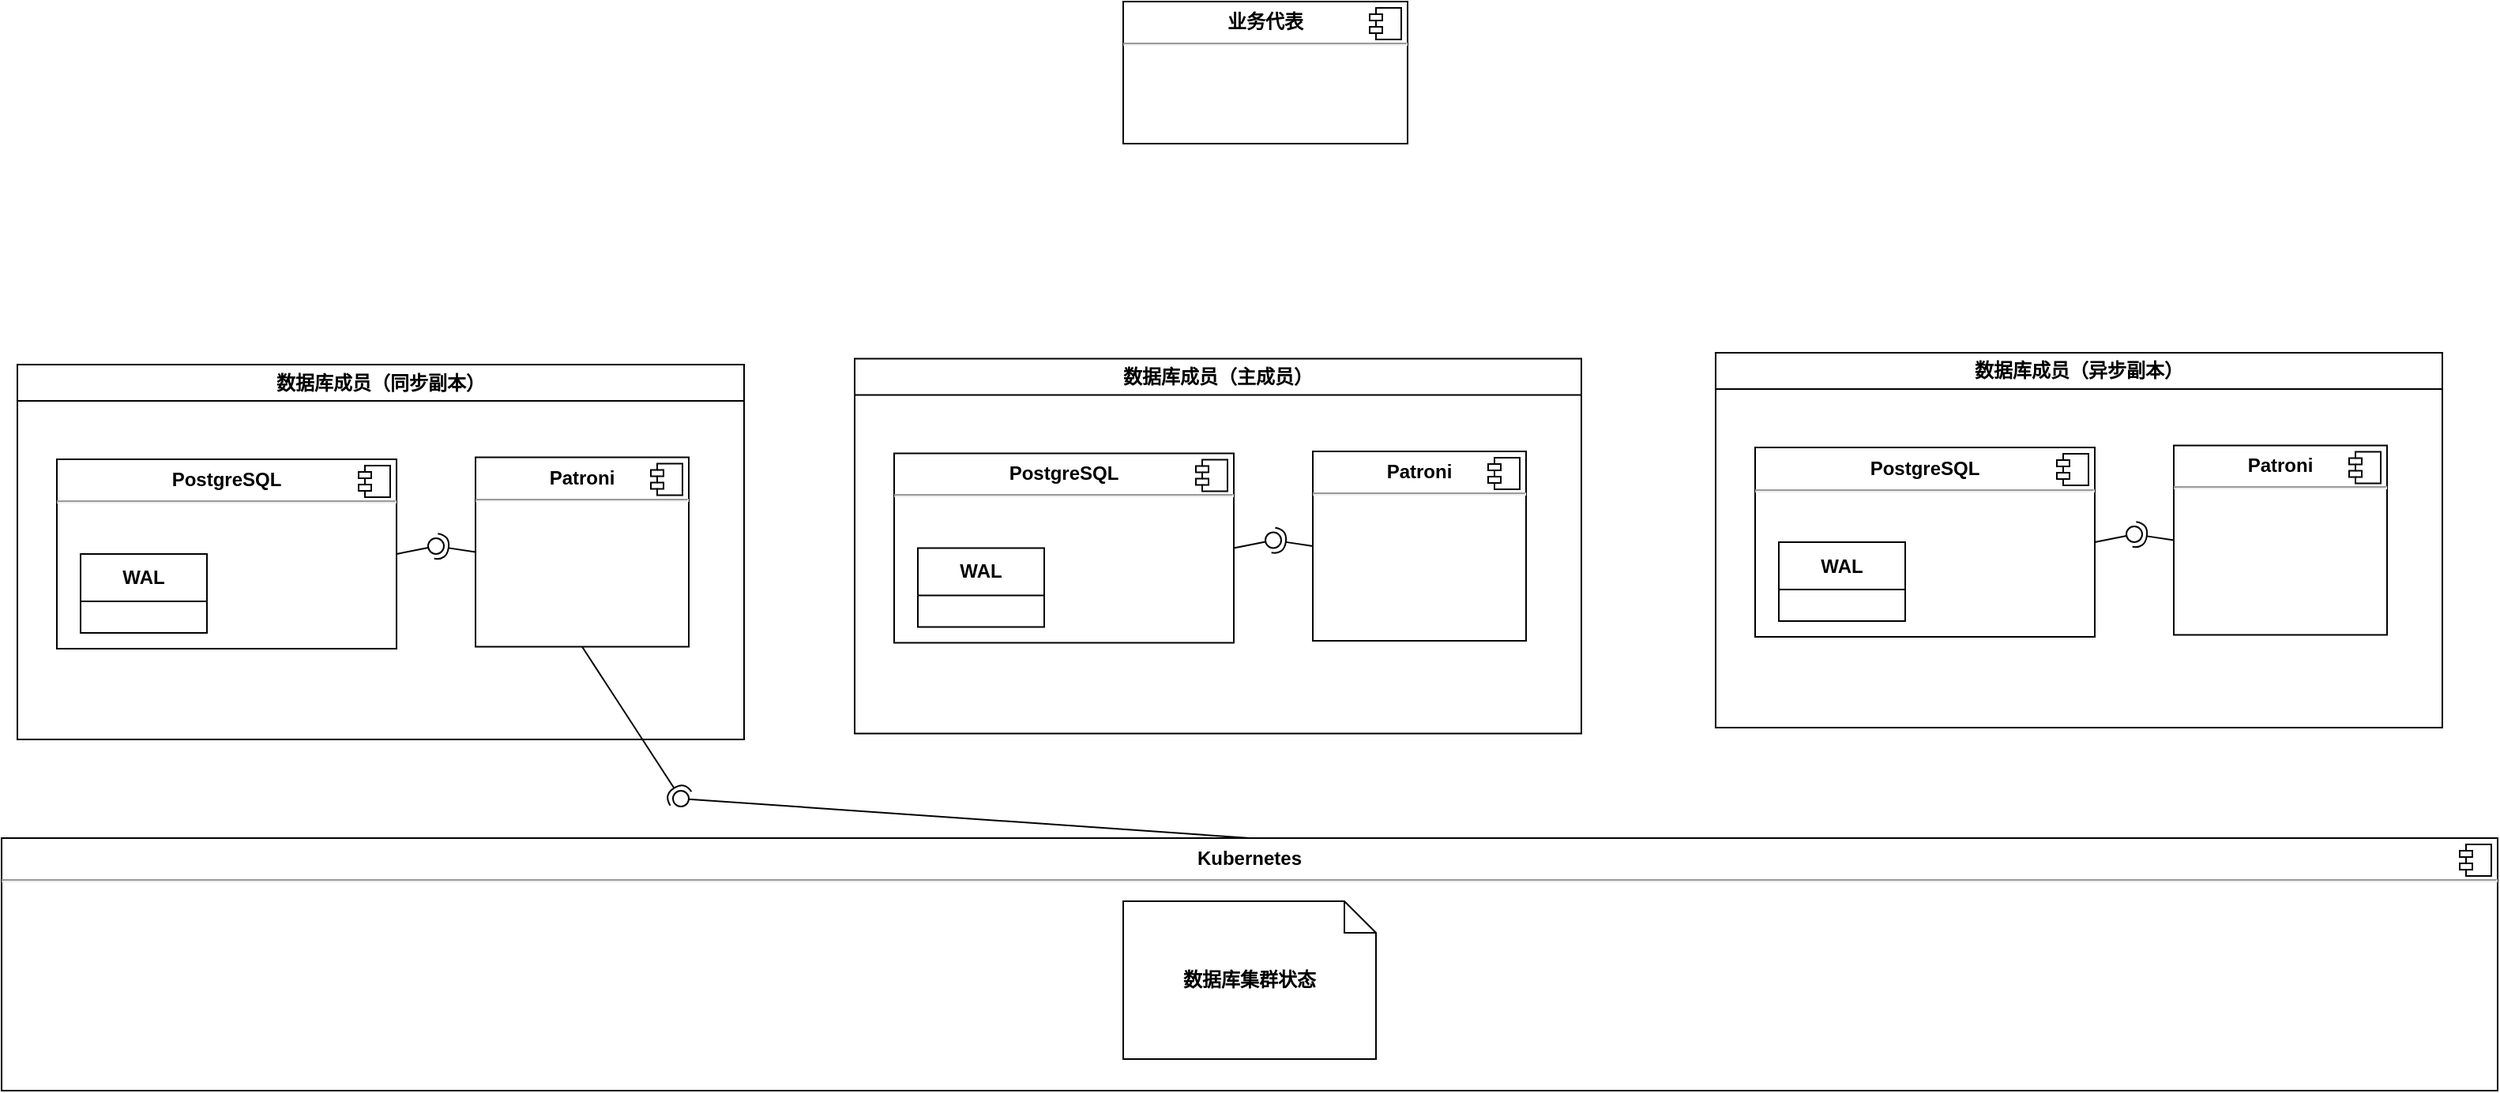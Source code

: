 <mxfile version="21.7.5" type="github" pages="2">
  <diagram id="lq6736zTe4cd_HC939j5" name="系统上下文">
    <mxGraphModel dx="584" dy="798" grid="1" gridSize="10" guides="1" tooltips="1" connect="1" arrows="1" fold="1" page="1" pageScale="1" pageWidth="850" pageHeight="1100" math="0" shadow="0">
      <root>
        <mxCell id="0" />
        <mxCell id="1" parent="0" />
        <mxCell id="knS0cDq_Psqwf_nxolAt-1" value="&lt;p style=&quot;margin:0px;margin-top:6px;text-align:center;&quot;&gt;业务代表&lt;/p&gt;&lt;hr&gt;&lt;p style=&quot;margin:0px;margin-left:8px;&quot;&gt;&lt;br&gt;&lt;/p&gt;" style="align=left;overflow=fill;html=1;dropTarget=0;whiteSpace=wrap;fontStyle=1" parent="1" vertex="1">
          <mxGeometry x="1750" y="20" width="180" height="90" as="geometry" />
        </mxCell>
        <mxCell id="knS0cDq_Psqwf_nxolAt-2" value="" style="shape=component;jettyWidth=8;jettyHeight=4;fontStyle=1" parent="knS0cDq_Psqwf_nxolAt-1" vertex="1">
          <mxGeometry x="1" width="20" height="20" relative="1" as="geometry">
            <mxPoint x="-24" y="4" as="offset" />
          </mxGeometry>
        </mxCell>
        <mxCell id="knS0cDq_Psqwf_nxolAt-10" value="&lt;p style=&quot;margin:0px;margin-top:6px;text-align:center;&quot;&gt;Kubernetes&lt;/p&gt;&lt;hr&gt;&lt;p style=&quot;margin:0px;margin-left:8px;&quot;&gt;&lt;br&gt;&lt;/p&gt;" style="align=left;overflow=fill;html=1;dropTarget=0;whiteSpace=wrap;fontStyle=1" parent="1" vertex="1">
          <mxGeometry x="1040" y="550" width="1580" height="160" as="geometry" />
        </mxCell>
        <mxCell id="knS0cDq_Psqwf_nxolAt-11" value="" style="shape=component;jettyWidth=8;jettyHeight=4;fontStyle=1" parent="knS0cDq_Psqwf_nxolAt-10" vertex="1">
          <mxGeometry x="1" width="20" height="20" relative="1" as="geometry">
            <mxPoint x="-24" y="4" as="offset" />
          </mxGeometry>
        </mxCell>
        <mxCell id="knS0cDq_Psqwf_nxolAt-14" value="数据库成员（同步副本）" style="swimlane;whiteSpace=wrap;html=1;startSize=23;fontStyle=1" parent="1" vertex="1">
          <mxGeometry x="1050" y="250" width="460" height="237.5" as="geometry" />
        </mxCell>
        <mxCell id="knS0cDq_Psqwf_nxolAt-7" value="&lt;p style=&quot;margin:0px;margin-top:6px;text-align:center;&quot;&gt;PostgreSQL&lt;/p&gt;&lt;hr&gt;&lt;p style=&quot;margin:0px;margin-left:8px;&quot;&gt;&lt;br&gt;&lt;/p&gt;" style="align=left;overflow=fill;html=1;dropTarget=0;whiteSpace=wrap;fontStyle=1" parent="knS0cDq_Psqwf_nxolAt-14" vertex="1">
          <mxGeometry x="25" y="60" width="215" height="120" as="geometry" />
        </mxCell>
        <mxCell id="knS0cDq_Psqwf_nxolAt-8" value="" style="shape=component;jettyWidth=8;jettyHeight=4;fontStyle=1" parent="knS0cDq_Psqwf_nxolAt-7" vertex="1">
          <mxGeometry x="1" width="20" height="20" relative="1" as="geometry">
            <mxPoint x="-24" y="4" as="offset" />
          </mxGeometry>
        </mxCell>
        <mxCell id="knS0cDq_Psqwf_nxolAt-15" value="WAL" style="swimlane;fontStyle=1;childLayout=stackLayout;horizontal=1;startSize=30;horizontalStack=0;resizeParent=1;resizeParentMax=0;resizeLast=0;collapsible=1;marginBottom=0;whiteSpace=wrap;html=1;" parent="knS0cDq_Psqwf_nxolAt-14" vertex="1">
          <mxGeometry x="40" y="120" width="80" height="50" as="geometry" />
        </mxCell>
        <mxCell id="JMVt6wv3R27b1mW5U28i-1" value="&lt;p style=&quot;margin:0px;margin-top:6px;text-align:center;&quot;&gt;Patroni&lt;/p&gt;&lt;hr&gt;&lt;p style=&quot;margin:0px;margin-left:8px;&quot;&gt;&lt;br&gt;&lt;/p&gt;" style="align=left;overflow=fill;html=1;dropTarget=0;whiteSpace=wrap;fontStyle=1" vertex="1" parent="knS0cDq_Psqwf_nxolAt-14">
          <mxGeometry x="290" y="58.75" width="135" height="120" as="geometry" />
        </mxCell>
        <mxCell id="JMVt6wv3R27b1mW5U28i-2" value="" style="shape=component;jettyWidth=8;jettyHeight=4;fontStyle=1" vertex="1" parent="JMVt6wv3R27b1mW5U28i-1">
          <mxGeometry x="1" width="20" height="20" relative="1" as="geometry">
            <mxPoint x="-24" y="4" as="offset" />
          </mxGeometry>
        </mxCell>
        <mxCell id="JMVt6wv3R27b1mW5U28i-16" value="数据库集群状态" style="shape=note;size=20;whiteSpace=wrap;html=1;fontStyle=1" vertex="1" parent="1">
          <mxGeometry x="1750" y="590" width="160" height="100" as="geometry" />
        </mxCell>
        <mxCell id="JMVt6wv3R27b1mW5U28i-35" value="" style="rounded=0;orthogonalLoop=1;jettySize=auto;html=1;endArrow=halfCircle;endFill=0;endSize=6;strokeWidth=1;sketch=0;exitX=0;exitY=0.5;exitDx=0;exitDy=0;" edge="1" target="JMVt6wv3R27b1mW5U28i-37" parent="1" source="JMVt6wv3R27b1mW5U28i-1">
          <mxGeometry relative="1" as="geometry">
            <mxPoint x="1330" y="165" as="sourcePoint" />
          </mxGeometry>
        </mxCell>
        <mxCell id="JMVt6wv3R27b1mW5U28i-36" value="" style="rounded=0;orthogonalLoop=1;jettySize=auto;html=1;endArrow=oval;endFill=0;sketch=0;sourcePerimeterSpacing=0;targetPerimeterSpacing=0;endSize=10;exitX=1;exitY=0.5;exitDx=0;exitDy=0;" edge="1" target="JMVt6wv3R27b1mW5U28i-37" parent="1" source="knS0cDq_Psqwf_nxolAt-7">
          <mxGeometry relative="1" as="geometry">
            <mxPoint x="1290" y="165" as="sourcePoint" />
          </mxGeometry>
        </mxCell>
        <mxCell id="JMVt6wv3R27b1mW5U28i-37" value="" style="ellipse;whiteSpace=wrap;html=1;align=center;aspect=fixed;fillColor=none;strokeColor=none;resizable=0;perimeter=centerPerimeter;rotatable=0;allowArrows=0;points=[];outlineConnect=1;labelBackgroundColor=none;" vertex="1" parent="1">
          <mxGeometry x="1310" y="360" width="10" height="10" as="geometry" />
        </mxCell>
        <mxCell id="JMVt6wv3R27b1mW5U28i-38" value="" style="rounded=0;orthogonalLoop=1;jettySize=auto;html=1;endArrow=halfCircle;endFill=0;endSize=6;strokeWidth=1;sketch=0;exitX=0.5;exitY=1;exitDx=0;exitDy=0;" edge="1" target="JMVt6wv3R27b1mW5U28i-40" parent="1" source="JMVt6wv3R27b1mW5U28i-1">
          <mxGeometry relative="1" as="geometry">
            <mxPoint x="1860" y="535" as="sourcePoint" />
          </mxGeometry>
        </mxCell>
        <mxCell id="JMVt6wv3R27b1mW5U28i-39" value="" style="rounded=0;orthogonalLoop=1;jettySize=auto;html=1;endArrow=oval;endFill=0;sketch=0;sourcePerimeterSpacing=0;targetPerimeterSpacing=0;endSize=10;exitX=0.5;exitY=0;exitDx=0;exitDy=0;" edge="1" target="JMVt6wv3R27b1mW5U28i-40" parent="1" source="knS0cDq_Psqwf_nxolAt-10">
          <mxGeometry relative="1" as="geometry">
            <mxPoint x="1820" y="535" as="sourcePoint" />
          </mxGeometry>
        </mxCell>
        <mxCell id="JMVt6wv3R27b1mW5U28i-40" value="" style="ellipse;whiteSpace=wrap;html=1;align=center;aspect=fixed;fillColor=none;strokeColor=none;resizable=0;perimeter=centerPerimeter;rotatable=0;allowArrows=0;points=[];outlineConnect=1;" vertex="1" parent="1">
          <mxGeometry x="1465" y="520" width="10" height="10" as="geometry" />
        </mxCell>
        <mxCell id="JMVt6wv3R27b1mW5U28i-41" value="数据库成员（主成员）" style="swimlane;whiteSpace=wrap;html=1;startSize=23;fontStyle=1" vertex="1" parent="1">
          <mxGeometry x="1580" y="246.25" width="460" height="237.5" as="geometry" />
        </mxCell>
        <mxCell id="JMVt6wv3R27b1mW5U28i-42" value="&lt;p style=&quot;margin:0px;margin-top:6px;text-align:center;&quot;&gt;PostgreSQL&lt;/p&gt;&lt;hr&gt;&lt;p style=&quot;margin:0px;margin-left:8px;&quot;&gt;&lt;br&gt;&lt;/p&gt;" style="align=left;overflow=fill;html=1;dropTarget=0;whiteSpace=wrap;fontStyle=1" vertex="1" parent="JMVt6wv3R27b1mW5U28i-41">
          <mxGeometry x="25" y="60" width="215" height="120" as="geometry" />
        </mxCell>
        <mxCell id="JMVt6wv3R27b1mW5U28i-43" value="" style="shape=component;jettyWidth=8;jettyHeight=4;fontStyle=1" vertex="1" parent="JMVt6wv3R27b1mW5U28i-42">
          <mxGeometry x="1" width="20" height="20" relative="1" as="geometry">
            <mxPoint x="-24" y="4" as="offset" />
          </mxGeometry>
        </mxCell>
        <mxCell id="JMVt6wv3R27b1mW5U28i-44" value="WAL" style="swimlane;fontStyle=1;childLayout=stackLayout;horizontal=1;startSize=30;horizontalStack=0;resizeParent=1;resizeParentMax=0;resizeLast=0;collapsible=1;marginBottom=0;whiteSpace=wrap;html=1;" vertex="1" parent="JMVt6wv3R27b1mW5U28i-41">
          <mxGeometry x="40" y="120" width="80" height="50" as="geometry" />
        </mxCell>
        <mxCell id="JMVt6wv3R27b1mW5U28i-45" value="&lt;p style=&quot;margin:0px;margin-top:6px;text-align:center;&quot;&gt;Patroni&lt;/p&gt;&lt;hr&gt;&lt;p style=&quot;margin:0px;margin-left:8px;&quot;&gt;&lt;br&gt;&lt;/p&gt;" style="align=left;overflow=fill;html=1;dropTarget=0;whiteSpace=wrap;fontStyle=1" vertex="1" parent="JMVt6wv3R27b1mW5U28i-41">
          <mxGeometry x="290" y="58.75" width="135" height="120" as="geometry" />
        </mxCell>
        <mxCell id="JMVt6wv3R27b1mW5U28i-46" value="" style="shape=component;jettyWidth=8;jettyHeight=4;fontStyle=1" vertex="1" parent="JMVt6wv3R27b1mW5U28i-45">
          <mxGeometry x="1" width="20" height="20" relative="1" as="geometry">
            <mxPoint x="-24" y="4" as="offset" />
          </mxGeometry>
        </mxCell>
        <mxCell id="JMVt6wv3R27b1mW5U28i-47" value="" style="rounded=0;orthogonalLoop=1;jettySize=auto;html=1;endArrow=halfCircle;endFill=0;endSize=6;strokeWidth=1;sketch=0;exitX=0;exitY=0.5;exitDx=0;exitDy=0;" edge="1" parent="1" source="JMVt6wv3R27b1mW5U28i-45" target="JMVt6wv3R27b1mW5U28i-49">
          <mxGeometry relative="1" as="geometry">
            <mxPoint x="1860" y="161.25" as="sourcePoint" />
          </mxGeometry>
        </mxCell>
        <mxCell id="JMVt6wv3R27b1mW5U28i-48" value="" style="rounded=0;orthogonalLoop=1;jettySize=auto;html=1;endArrow=oval;endFill=0;sketch=0;sourcePerimeterSpacing=0;targetPerimeterSpacing=0;endSize=10;exitX=1;exitY=0.5;exitDx=0;exitDy=0;" edge="1" parent="1" source="JMVt6wv3R27b1mW5U28i-42" target="JMVt6wv3R27b1mW5U28i-49">
          <mxGeometry relative="1" as="geometry">
            <mxPoint x="1820" y="161.25" as="sourcePoint" />
          </mxGeometry>
        </mxCell>
        <mxCell id="JMVt6wv3R27b1mW5U28i-49" value="" style="ellipse;whiteSpace=wrap;html=1;align=center;aspect=fixed;fillColor=none;strokeColor=none;resizable=0;perimeter=centerPerimeter;rotatable=0;allowArrows=0;points=[];outlineConnect=1;labelBackgroundColor=none;" vertex="1" parent="1">
          <mxGeometry x="1840" y="356.25" width="10" height="10" as="geometry" />
        </mxCell>
        <mxCell id="JMVt6wv3R27b1mW5U28i-50" value="数据库成员（异步副本）" style="swimlane;whiteSpace=wrap;html=1;startSize=23;fontStyle=1" vertex="1" parent="1">
          <mxGeometry x="2125" y="242.5" width="460" height="237.5" as="geometry" />
        </mxCell>
        <mxCell id="JMVt6wv3R27b1mW5U28i-51" value="&lt;p style=&quot;margin:0px;margin-top:6px;text-align:center;&quot;&gt;PostgreSQL&lt;/p&gt;&lt;hr&gt;&lt;p style=&quot;margin:0px;margin-left:8px;&quot;&gt;&lt;br&gt;&lt;/p&gt;" style="align=left;overflow=fill;html=1;dropTarget=0;whiteSpace=wrap;fontStyle=1" vertex="1" parent="JMVt6wv3R27b1mW5U28i-50">
          <mxGeometry x="25" y="60" width="215" height="120" as="geometry" />
        </mxCell>
        <mxCell id="JMVt6wv3R27b1mW5U28i-52" value="" style="shape=component;jettyWidth=8;jettyHeight=4;fontStyle=1" vertex="1" parent="JMVt6wv3R27b1mW5U28i-51">
          <mxGeometry x="1" width="20" height="20" relative="1" as="geometry">
            <mxPoint x="-24" y="4" as="offset" />
          </mxGeometry>
        </mxCell>
        <mxCell id="JMVt6wv3R27b1mW5U28i-53" value="WAL" style="swimlane;fontStyle=1;childLayout=stackLayout;horizontal=1;startSize=30;horizontalStack=0;resizeParent=1;resizeParentMax=0;resizeLast=0;collapsible=1;marginBottom=0;whiteSpace=wrap;html=1;" vertex="1" parent="JMVt6wv3R27b1mW5U28i-50">
          <mxGeometry x="40" y="120" width="80" height="50" as="geometry" />
        </mxCell>
        <mxCell id="JMVt6wv3R27b1mW5U28i-54" value="&lt;p style=&quot;margin:0px;margin-top:6px;text-align:center;&quot;&gt;Patroni&lt;/p&gt;&lt;hr&gt;&lt;p style=&quot;margin:0px;margin-left:8px;&quot;&gt;&lt;br&gt;&lt;/p&gt;" style="align=left;overflow=fill;html=1;dropTarget=0;whiteSpace=wrap;fontStyle=1" vertex="1" parent="JMVt6wv3R27b1mW5U28i-50">
          <mxGeometry x="290" y="58.75" width="135" height="120" as="geometry" />
        </mxCell>
        <mxCell id="JMVt6wv3R27b1mW5U28i-55" value="" style="shape=component;jettyWidth=8;jettyHeight=4;fontStyle=1" vertex="1" parent="JMVt6wv3R27b1mW5U28i-54">
          <mxGeometry x="1" width="20" height="20" relative="1" as="geometry">
            <mxPoint x="-24" y="4" as="offset" />
          </mxGeometry>
        </mxCell>
        <mxCell id="JMVt6wv3R27b1mW5U28i-56" value="" style="rounded=0;orthogonalLoop=1;jettySize=auto;html=1;endArrow=halfCircle;endFill=0;endSize=6;strokeWidth=1;sketch=0;exitX=0;exitY=0.5;exitDx=0;exitDy=0;" edge="1" parent="1" source="JMVt6wv3R27b1mW5U28i-54" target="JMVt6wv3R27b1mW5U28i-58">
          <mxGeometry relative="1" as="geometry">
            <mxPoint x="2405" y="157.5" as="sourcePoint" />
          </mxGeometry>
        </mxCell>
        <mxCell id="JMVt6wv3R27b1mW5U28i-57" value="" style="rounded=0;orthogonalLoop=1;jettySize=auto;html=1;endArrow=oval;endFill=0;sketch=0;sourcePerimeterSpacing=0;targetPerimeterSpacing=0;endSize=10;exitX=1;exitY=0.5;exitDx=0;exitDy=0;" edge="1" parent="1" source="JMVt6wv3R27b1mW5U28i-51" target="JMVt6wv3R27b1mW5U28i-58">
          <mxGeometry relative="1" as="geometry">
            <mxPoint x="2365" y="157.5" as="sourcePoint" />
          </mxGeometry>
        </mxCell>
        <mxCell id="JMVt6wv3R27b1mW5U28i-58" value="" style="ellipse;whiteSpace=wrap;html=1;align=center;aspect=fixed;fillColor=none;strokeColor=none;resizable=0;perimeter=centerPerimeter;rotatable=0;allowArrows=0;points=[];outlineConnect=1;labelBackgroundColor=none;" vertex="1" parent="1">
          <mxGeometry x="2385" y="352.5" width="10" height="10" as="geometry" />
        </mxCell>
      </root>
    </mxGraphModel>
  </diagram>
  <diagram name="组件图" id="LBmL-ojdaAE_LHNN24SR">
    <mxGraphModel dx="1434" dy="771" grid="1" gridSize="10" guides="1" tooltips="1" connect="1" arrows="1" fold="1" page="1" pageScale="1" pageWidth="850" pageHeight="1100" math="0" shadow="0">
      <root>
        <mxCell id="0" />
        <mxCell id="1" parent="0" />
        <mxCell id="dHGeSTjkFjAdByOqO3wj-2" value="&lt;p style=&quot;margin:0px;margin-top:6px;text-align:center;&quot;&gt;Patroni&lt;/p&gt;&lt;hr&gt;&lt;p style=&quot;margin:0px;margin-left:8px;&quot;&gt;&lt;br&gt;&lt;/p&gt;" style="align=left;overflow=fill;html=1;dropTarget=0;whiteSpace=wrap;" parent="1" vertex="1">
          <mxGeometry x="230" y="505" width="180" height="90" as="geometry" />
        </mxCell>
        <mxCell id="dHGeSTjkFjAdByOqO3wj-3" value="" style="shape=component;jettyWidth=8;jettyHeight=4;" parent="dHGeSTjkFjAdByOqO3wj-2" vertex="1">
          <mxGeometry x="1" width="20" height="20" relative="1" as="geometry">
            <mxPoint x="-24" y="4" as="offset" />
          </mxGeometry>
        </mxCell>
        <mxCell id="dHGeSTjkFjAdByOqO3wj-6" value="RCCPDatabase1" style="swimlane;whiteSpace=wrap;html=1;" parent="1" vertex="1">
          <mxGeometry x="210" y="420" width="480" height="210" as="geometry" />
        </mxCell>
        <mxCell id="dHGeSTjkFjAdByOqO3wj-4" value="&lt;p style=&quot;margin:0px;margin-top:6px;text-align:center;&quot;&gt;PostgreSQL&lt;/p&gt;&lt;hr&gt;&lt;p style=&quot;margin:0px;margin-left:8px;&quot;&gt;&lt;br&gt;&lt;/p&gt;" style="align=left;overflow=fill;html=1;dropTarget=0;whiteSpace=wrap;" parent="dHGeSTjkFjAdByOqO3wj-6" vertex="1">
          <mxGeometry x="280" y="85" width="180" height="90" as="geometry" />
        </mxCell>
        <mxCell id="dHGeSTjkFjAdByOqO3wj-5" value="" style="shape=component;jettyWidth=8;jettyHeight=4;" parent="dHGeSTjkFjAdByOqO3wj-4" vertex="1">
          <mxGeometry x="1" width="20" height="20" relative="1" as="geometry">
            <mxPoint x="-24" y="4" as="offset" />
          </mxGeometry>
        </mxCell>
        <mxCell id="dHGeSTjkFjAdByOqO3wj-7" value="&lt;p style=&quot;margin:0px;margin-top:6px;text-align:center;&quot;&gt;Patroni&lt;/p&gt;&lt;hr&gt;&lt;p style=&quot;margin:0px;margin-left:8px;&quot;&gt;&lt;br&gt;&lt;/p&gt;" style="align=left;overflow=fill;html=1;dropTarget=0;whiteSpace=wrap;" parent="1" vertex="1">
          <mxGeometry x="790" y="505" width="180" height="90" as="geometry" />
        </mxCell>
        <mxCell id="dHGeSTjkFjAdByOqO3wj-8" value="" style="shape=component;jettyWidth=8;jettyHeight=4;" parent="dHGeSTjkFjAdByOqO3wj-7" vertex="1">
          <mxGeometry x="1" width="20" height="20" relative="1" as="geometry">
            <mxPoint x="-24" y="4" as="offset" />
          </mxGeometry>
        </mxCell>
        <mxCell id="dHGeSTjkFjAdByOqO3wj-9" value="RCCPDatabase2" style="swimlane;whiteSpace=wrap;html=1;" parent="1" vertex="1">
          <mxGeometry x="770" y="420" width="480" height="210" as="geometry" />
        </mxCell>
        <mxCell id="dHGeSTjkFjAdByOqO3wj-10" value="&lt;p style=&quot;margin:0px;margin-top:6px;text-align:center;&quot;&gt;PostgreSQL&lt;/p&gt;&lt;hr&gt;&lt;p style=&quot;margin:0px;margin-left:8px;&quot;&gt;&lt;br&gt;&lt;/p&gt;" style="align=left;overflow=fill;html=1;dropTarget=0;whiteSpace=wrap;" parent="dHGeSTjkFjAdByOqO3wj-9" vertex="1">
          <mxGeometry x="280" y="85" width="180" height="90" as="geometry" />
        </mxCell>
        <mxCell id="dHGeSTjkFjAdByOqO3wj-11" value="" style="shape=component;jettyWidth=8;jettyHeight=4;" parent="dHGeSTjkFjAdByOqO3wj-10" vertex="1">
          <mxGeometry x="1" width="20" height="20" relative="1" as="geometry">
            <mxPoint x="-24" y="4" as="offset" />
          </mxGeometry>
        </mxCell>
        <mxCell id="dHGeSTjkFjAdByOqO3wj-12" value="&lt;p style=&quot;margin:0px;margin-top:6px;text-align:center;&quot;&gt;Patroni&lt;/p&gt;&lt;hr&gt;&lt;p style=&quot;margin:0px;margin-left:8px;&quot;&gt;&lt;br&gt;&lt;/p&gt;" style="align=left;overflow=fill;html=1;dropTarget=0;whiteSpace=wrap;" parent="1" vertex="1">
          <mxGeometry x="1310" y="505" width="180" height="90" as="geometry" />
        </mxCell>
        <mxCell id="dHGeSTjkFjAdByOqO3wj-13" value="" style="shape=component;jettyWidth=8;jettyHeight=4;" parent="dHGeSTjkFjAdByOqO3wj-12" vertex="1">
          <mxGeometry x="1" width="20" height="20" relative="1" as="geometry">
            <mxPoint x="-24" y="4" as="offset" />
          </mxGeometry>
        </mxCell>
        <mxCell id="dHGeSTjkFjAdByOqO3wj-14" value="RCCPDatabase3" style="swimlane;whiteSpace=wrap;html=1;" parent="1" vertex="1">
          <mxGeometry x="1290" y="420" width="480" height="210" as="geometry" />
        </mxCell>
        <mxCell id="dHGeSTjkFjAdByOqO3wj-15" value="&lt;p style=&quot;margin:0px;margin-top:6px;text-align:center;&quot;&gt;PostgreSQL&lt;/p&gt;&lt;hr&gt;&lt;p style=&quot;margin:0px;margin-left:8px;&quot;&gt;&lt;br&gt;&lt;/p&gt;" style="align=left;overflow=fill;html=1;dropTarget=0;whiteSpace=wrap;" parent="dHGeSTjkFjAdByOqO3wj-14" vertex="1">
          <mxGeometry x="280" y="85" width="180" height="90" as="geometry" />
        </mxCell>
        <mxCell id="dHGeSTjkFjAdByOqO3wj-16" value="" style="shape=component;jettyWidth=8;jettyHeight=4;" parent="dHGeSTjkFjAdByOqO3wj-15" vertex="1">
          <mxGeometry x="1" width="20" height="20" relative="1" as="geometry">
            <mxPoint x="-24" y="4" as="offset" />
          </mxGeometry>
        </mxCell>
        <mxCell id="dHGeSTjkFjAdByOqO3wj-17" value="&lt;p style=&quot;margin:0px;margin-top:6px;text-align:center;&quot;&gt;Kubernetes&lt;/p&gt;&lt;hr&gt;&lt;p style=&quot;margin:0px;margin-left:8px;&quot;&gt;&lt;br&gt;&lt;/p&gt;" style="align=left;overflow=fill;html=1;dropTarget=0;whiteSpace=wrap;" parent="1" vertex="1">
          <mxGeometry x="210" y="730" width="1570" height="90" as="geometry" />
        </mxCell>
        <mxCell id="dHGeSTjkFjAdByOqO3wj-18" value="" style="shape=component;jettyWidth=8;jettyHeight=4;" parent="dHGeSTjkFjAdByOqO3wj-17" vertex="1">
          <mxGeometry x="1" width="20" height="20" relative="1" as="geometry">
            <mxPoint x="-24" y="4" as="offset" />
          </mxGeometry>
        </mxCell>
        <mxCell id="dHGeSTjkFjAdByOqO3wj-26" value="RCCPCangjie" style="swimlane;whiteSpace=wrap;html=1;" parent="1" vertex="1">
          <mxGeometry x="780" y="40" width="480" height="210" as="geometry" />
        </mxCell>
        <mxCell id="dHGeSTjkFjAdByOqO3wj-24" value="&lt;p style=&quot;margin:0px;margin-top:6px;text-align:center;&quot;&gt;RCCPCangjie&lt;/p&gt;&lt;hr&gt;&lt;p style=&quot;margin:0px;margin-left:8px;&quot;&gt;&lt;br&gt;&lt;/p&gt;" style="align=left;overflow=fill;html=1;dropTarget=0;whiteSpace=wrap;" parent="dHGeSTjkFjAdByOqO3wj-26" vertex="1">
          <mxGeometry x="150" y="80" width="180" height="90" as="geometry" />
        </mxCell>
        <mxCell id="dHGeSTjkFjAdByOqO3wj-25" value="" style="shape=component;jettyWidth=8;jettyHeight=4;" parent="dHGeSTjkFjAdByOqO3wj-24" vertex="1">
          <mxGeometry x="1" width="20" height="20" relative="1" as="geometry">
            <mxPoint x="-24" y="4" as="offset" />
          </mxGeometry>
        </mxCell>
      </root>
    </mxGraphModel>
  </diagram>
</mxfile>
